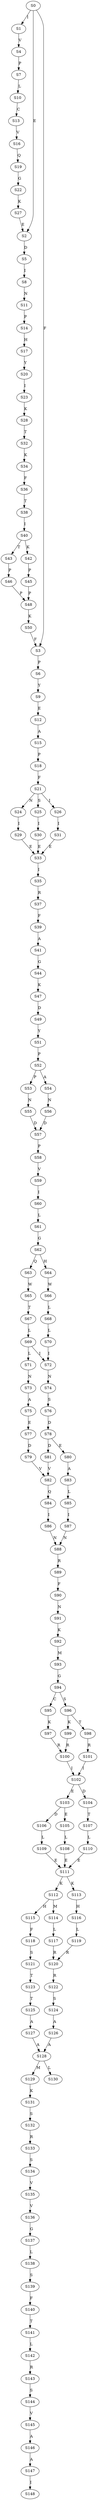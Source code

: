 strict digraph  {
	S0 -> S1 [ label = I ];
	S0 -> S2 [ label = E ];
	S0 -> S3 [ label = F ];
	S1 -> S4 [ label = V ];
	S2 -> S5 [ label = D ];
	S3 -> S6 [ label = P ];
	S4 -> S7 [ label = P ];
	S5 -> S8 [ label = I ];
	S6 -> S9 [ label = Y ];
	S7 -> S10 [ label = L ];
	S8 -> S11 [ label = N ];
	S9 -> S12 [ label = E ];
	S10 -> S13 [ label = C ];
	S11 -> S14 [ label = P ];
	S12 -> S15 [ label = A ];
	S13 -> S16 [ label = V ];
	S14 -> S17 [ label = H ];
	S15 -> S18 [ label = P ];
	S16 -> S19 [ label = Q ];
	S17 -> S20 [ label = Y ];
	S18 -> S21 [ label = F ];
	S19 -> S22 [ label = G ];
	S20 -> S23 [ label = I ];
	S21 -> S24 [ label = N ];
	S21 -> S25 [ label = S ];
	S21 -> S26 [ label = I ];
	S22 -> S27 [ label = K ];
	S23 -> S28 [ label = K ];
	S24 -> S29 [ label = I ];
	S25 -> S30 [ label = I ];
	S26 -> S31 [ label = I ];
	S27 -> S2 [ label = E ];
	S28 -> S32 [ label = T ];
	S29 -> S33 [ label = E ];
	S30 -> S33 [ label = E ];
	S31 -> S33 [ label = E ];
	S32 -> S34 [ label = K ];
	S33 -> S35 [ label = I ];
	S34 -> S36 [ label = F ];
	S35 -> S37 [ label = R ];
	S36 -> S38 [ label = T ];
	S37 -> S39 [ label = F ];
	S38 -> S40 [ label = I ];
	S39 -> S41 [ label = A ];
	S40 -> S42 [ label = K ];
	S40 -> S43 [ label = T ];
	S41 -> S44 [ label = G ];
	S42 -> S45 [ label = P ];
	S43 -> S46 [ label = P ];
	S44 -> S47 [ label = K ];
	S45 -> S48 [ label = P ];
	S46 -> S48 [ label = P ];
	S47 -> S49 [ label = D ];
	S48 -> S50 [ label = K ];
	S49 -> S51 [ label = Y ];
	S50 -> S3 [ label = F ];
	S51 -> S52 [ label = P ];
	S52 -> S53 [ label = P ];
	S52 -> S54 [ label = A ];
	S53 -> S55 [ label = N ];
	S54 -> S56 [ label = N ];
	S55 -> S57 [ label = D ];
	S56 -> S57 [ label = D ];
	S57 -> S58 [ label = P ];
	S58 -> S59 [ label = V ];
	S59 -> S60 [ label = I ];
	S60 -> S61 [ label = L ];
	S61 -> S62 [ label = G ];
	S62 -> S63 [ label = Q ];
	S62 -> S64 [ label = H ];
	S63 -> S65 [ label = W ];
	S64 -> S66 [ label = W ];
	S65 -> S67 [ label = T ];
	S66 -> S68 [ label = L ];
	S67 -> S69 [ label = L ];
	S68 -> S70 [ label = L ];
	S69 -> S71 [ label = L ];
	S69 -> S72 [ label = I ];
	S70 -> S72 [ label = I ];
	S71 -> S73 [ label = N ];
	S72 -> S74 [ label = N ];
	S73 -> S75 [ label = A ];
	S74 -> S76 [ label = S ];
	S75 -> S77 [ label = E ];
	S76 -> S78 [ label = D ];
	S77 -> S79 [ label = D ];
	S78 -> S80 [ label = E ];
	S78 -> S81 [ label = D ];
	S79 -> S82 [ label = V ];
	S80 -> S83 [ label = A ];
	S81 -> S82 [ label = V ];
	S82 -> S84 [ label = Q ];
	S83 -> S85 [ label = L ];
	S84 -> S86 [ label = I ];
	S85 -> S87 [ label = I ];
	S86 -> S88 [ label = N ];
	S87 -> S88 [ label = N ];
	S88 -> S89 [ label = R ];
	S89 -> S90 [ label = F ];
	S90 -> S91 [ label = N ];
	S91 -> S92 [ label = K ];
	S92 -> S93 [ label = M ];
	S93 -> S94 [ label = G ];
	S94 -> S95 [ label = C ];
	S94 -> S96 [ label = S ];
	S95 -> S97 [ label = K ];
	S96 -> S98 [ label = T ];
	S96 -> S99 [ label = K ];
	S97 -> S100 [ label = R ];
	S98 -> S101 [ label = R ];
	S99 -> S100 [ label = R ];
	S100 -> S102 [ label = I ];
	S101 -> S102 [ label = I ];
	S102 -> S103 [ label = E ];
	S102 -> S104 [ label = D ];
	S103 -> S105 [ label = E ];
	S103 -> S106 [ label = D ];
	S104 -> S107 [ label = T ];
	S105 -> S108 [ label = L ];
	S106 -> S109 [ label = L ];
	S107 -> S110 [ label = L ];
	S108 -> S111 [ label = E ];
	S109 -> S111 [ label = E ];
	S110 -> S111 [ label = E ];
	S111 -> S112 [ label = K ];
	S111 -> S113 [ label = K ];
	S112 -> S114 [ label = M ];
	S112 -> S115 [ label = H ];
	S113 -> S116 [ label = H ];
	S114 -> S117 [ label = L ];
	S115 -> S118 [ label = F ];
	S116 -> S119 [ label = L ];
	S117 -> S120 [ label = R ];
	S118 -> S121 [ label = S ];
	S119 -> S120 [ label = R ];
	S120 -> S122 [ label = R ];
	S121 -> S123 [ label = T ];
	S122 -> S124 [ label = S ];
	S123 -> S125 [ label = T ];
	S124 -> S126 [ label = A ];
	S125 -> S127 [ label = A ];
	S126 -> S128 [ label = A ];
	S127 -> S128 [ label = A ];
	S128 -> S129 [ label = M ];
	S128 -> S130 [ label = L ];
	S129 -> S131 [ label = K ];
	S131 -> S132 [ label = S ];
	S132 -> S133 [ label = R ];
	S133 -> S134 [ label = S ];
	S134 -> S135 [ label = V ];
	S135 -> S136 [ label = V ];
	S136 -> S137 [ label = G ];
	S137 -> S138 [ label = L ];
	S138 -> S139 [ label = S ];
	S139 -> S140 [ label = F ];
	S140 -> S141 [ label = T ];
	S141 -> S142 [ label = L ];
	S142 -> S143 [ label = R ];
	S143 -> S144 [ label = S ];
	S144 -> S145 [ label = V ];
	S145 -> S146 [ label = A ];
	S146 -> S147 [ label = A ];
	S147 -> S148 [ label = I ];
}
